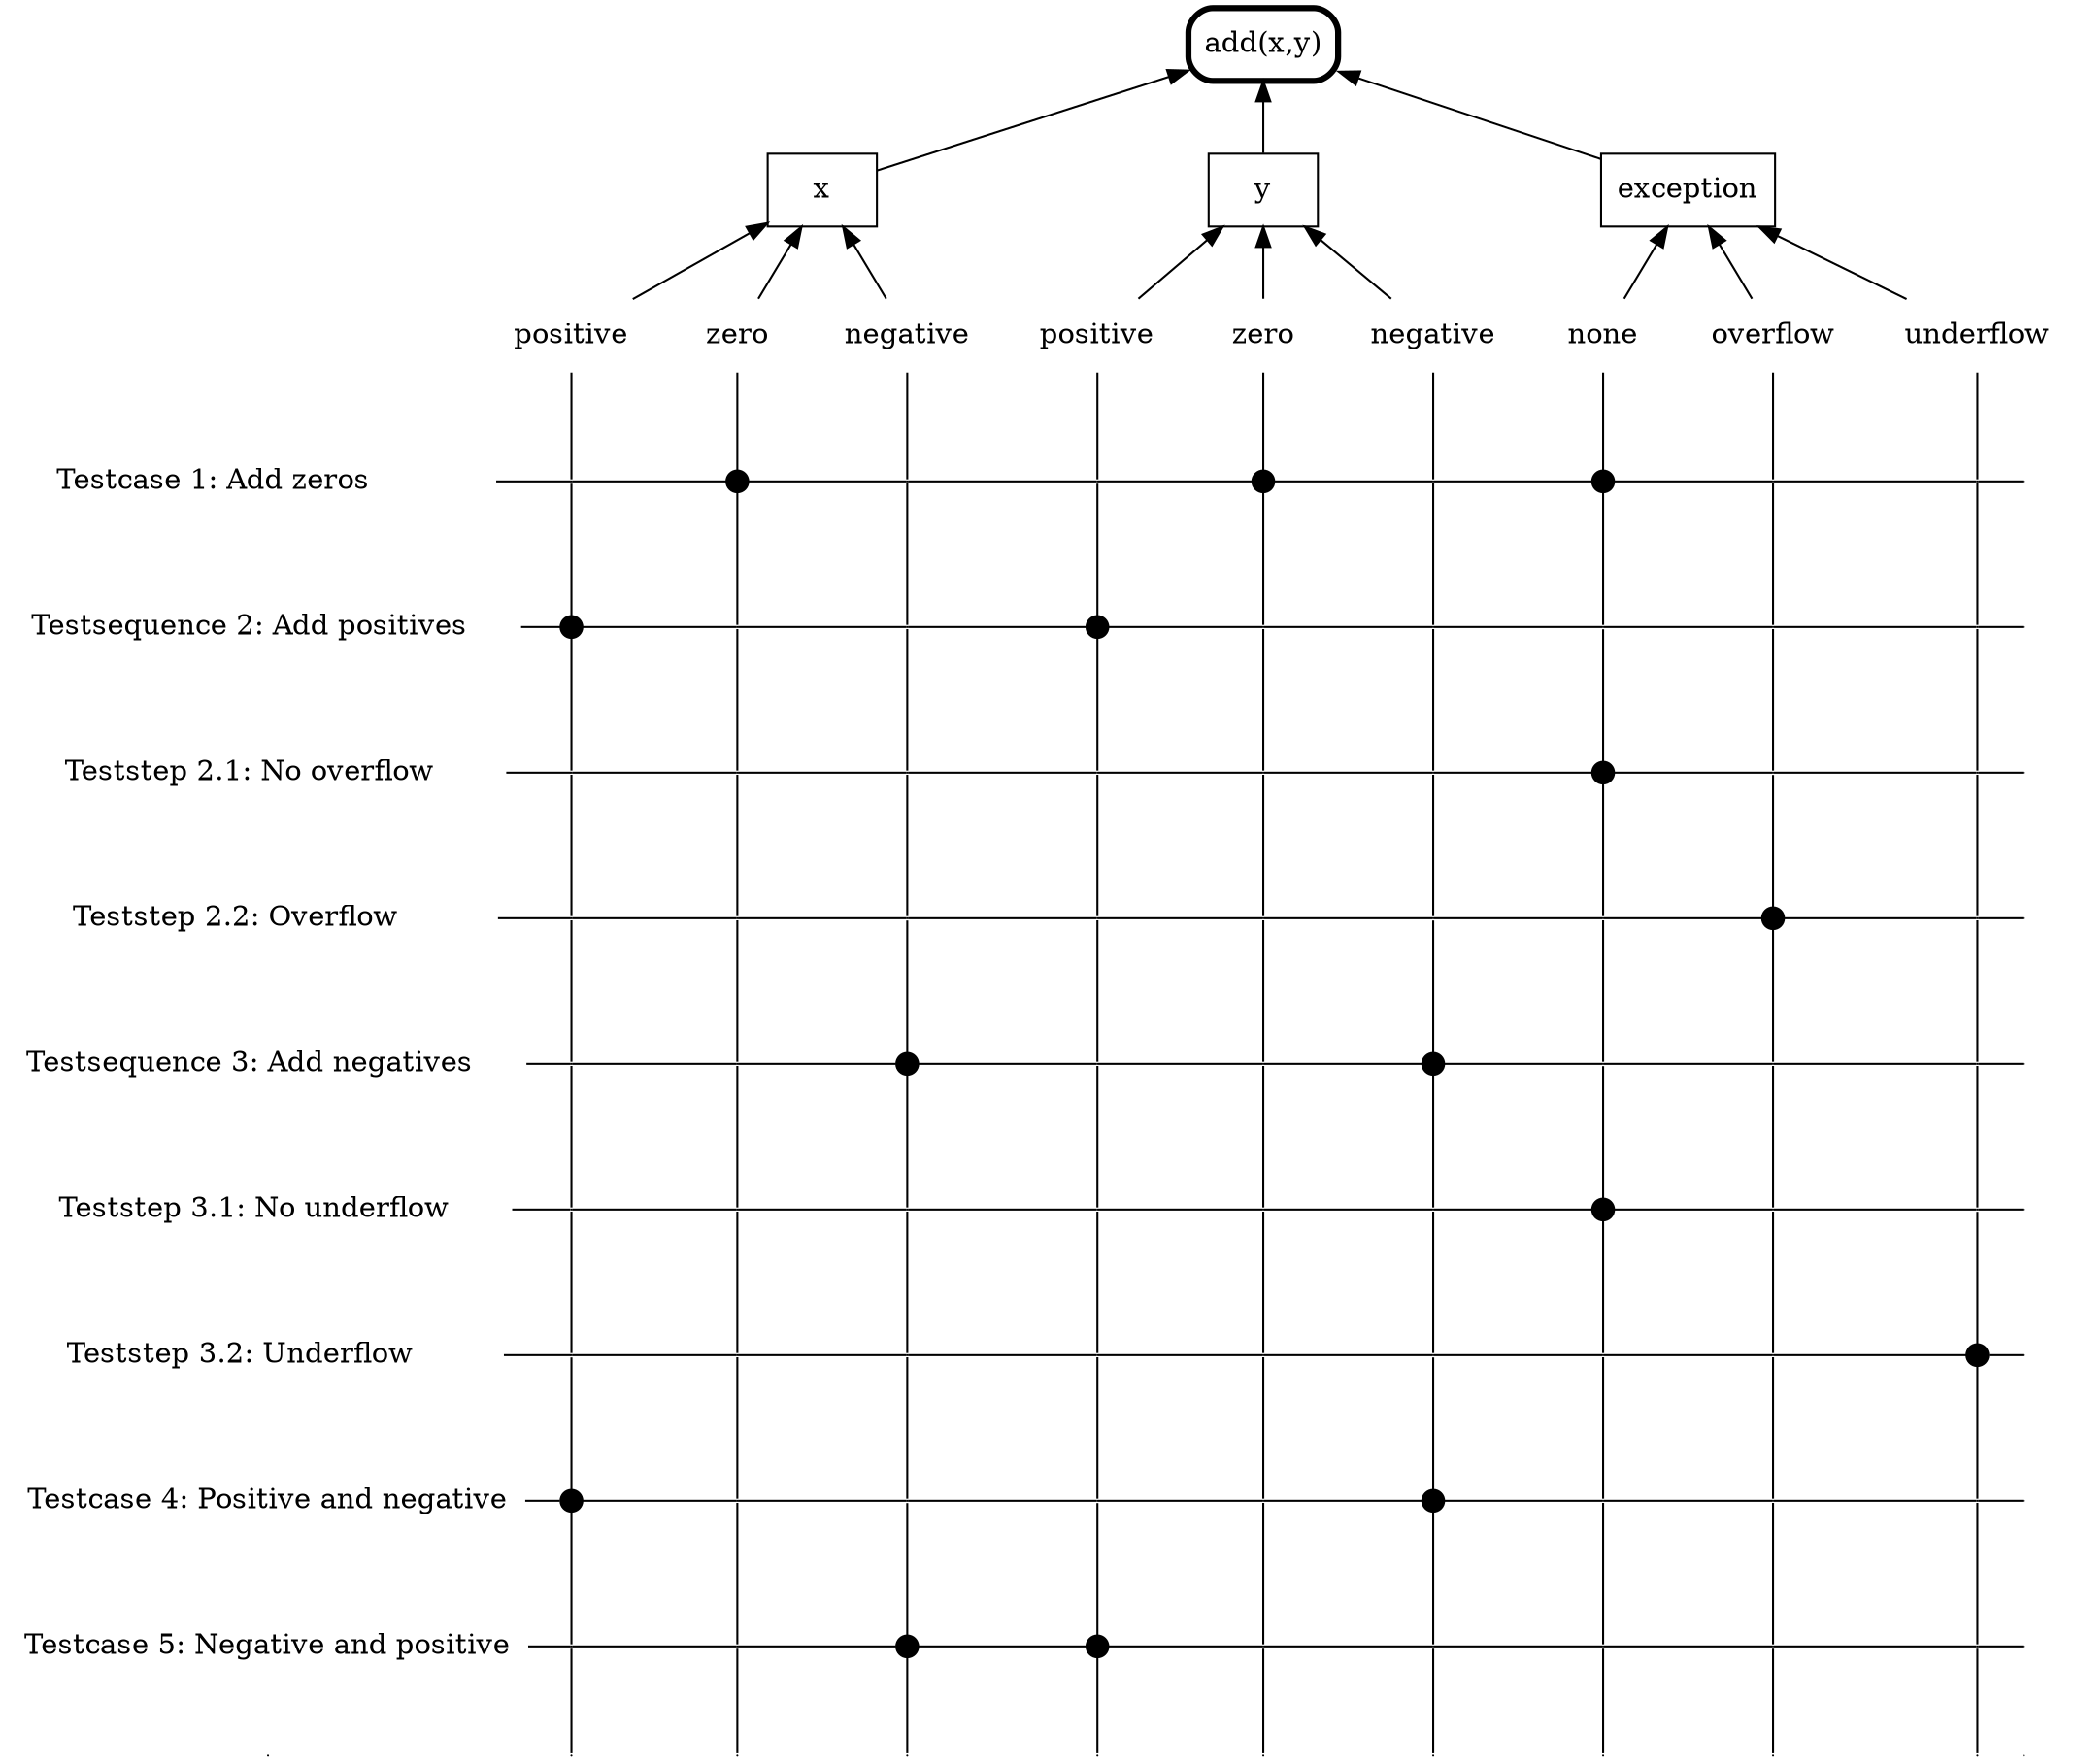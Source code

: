 digraph G 
{
rankdir=BT;
graph[ranksep=0.5];
node[shape=box, penwidth=3, style=rounded];
add [label="add(x,y)"];
node[shape=box, penwidth=1, style=""];
x -> add;
y -> add;
exception -> add;
{rank=same; x;y;}
node[shape=none];
{rank=same;
x_pos [label="positive", group=gx_pos];
x_zero[label="zero", group=gx_zero];
x_neg [label="negative", group=gx_neg];
}
{rank=same;
y_pos [label="positive", group=gy_pos];
y_zero[label="zero", group=gy_zero];
y_neg [label="negative", group=gy_neg];
}
x_pos -> x;
x_zero -> x;
x_neg -> x;
y_pos -> y;
y_zero -> y;
y_neg -> y;
{rank=same; none[group=gnone];overflow[group=goverflow];underflow[group=gunderflow];}
none -> exception ;
overflow -> exception ;
underflow -> exception ;
edge[dir=none];
node[labeljust="r"];
test1  [label="Testcase 1: Add zeros            ", group=tests];
test2  [label="Testsequence 2: Add positives    ", group=tests];
test2_1[label="  Teststep 2.1: No overflow      ", group=tests];
test2_2[label="  Teststep 2.2: Overflow         ", group=tests];
test3  [label="Testsequence 3: Add negatives    ", group=tests];
test3_1[label="  Teststep 3.1: No underflow     ", group=tests];
test3_2[label="  Teststep 3.2: Underflow        ", group=tests];
test4  [label="Testcase 4: Positive and negative", group=tests];
test5  [label="Testcase 5: Negative and positive", group=tests];
node[shape=point,style="filled",fixedsize=true,width=0.15,height=0.15];
test1_x_zero; test1_y_zero; test1_none;
test2_x_pos; test2_y_pos; 
test2_1_none;
test2_2_overflow;
test3_x_neg; test3_y_neg;
test3_1_none;
test3_2_underflow;
test4_x_pos; test4_y_neg;
test5_x_neg; test5_y_pos;
node[style="invisible,point",width=0,height=0, label=""];
edge[style=invisible];
test_end->test5->test4->test3_2->test3_1->test3->test2_2->test2_1->test2->test1;

test1_x_pos  [group=gx_pos]; test1_x_zero  [group=gx_zero];
test2_x_pos  [group=gx_pos]; test2_x_zero  [group=gx_zero];
test2_1_x_pos[group=gx_pos]; test2_1_x_zero[group=gx_zero];
test2_2_x_pos[group=gx_pos]; test2_2_x_zero[group=gx_zero];
test3_x_pos  [group=gx_pos]; test3_x_zero  [group=gx_zero];
test4_x_pos  [group=gx_pos]; test4_x_zero  [group=gx_zero];
test5_x_pos  [group=gx_pos]; test5_x_zero  [group=gx_zero];
test3_1_x_pos[group=gx_pos]; test3_1_x_zero[group=gx_zero];
test3_2_x_pos[group=gx_pos]; test3_2_x_zero[group=gx_zero];
testlow_x_pos[group=gx_pos]; testlow_x_zero[group=gx_zero];


test1_x_neg  [group=gx_neg]; test1_y_pos  [group=gy_pos]; test1_y_zero  [group=gy_zero]; test1_y_neg  [group=gy_neg]; test1_none  [group=gnone]; test1_overflow  [group=goverflow];test1_underflow  [group=gunderflow];test1_right  [group=gright];
test2_x_neg  [group=gx_neg]; test2_y_pos  [group=gy_pos]; test2_y_zero  [group=gy_zero]; test2_y_neg  [group=gy_neg]; test2_none  [group=gnone]; test2_overflow  [group=goverflow];test2_underflow  [group=gunderflow];test2_right  [group=gright];
test2_1_x_neg[group=gx_neg]; test2_1_y_pos[group=gy_pos]; test2_1_y_zero[group=gy_zero]; test2_1_y_neg[group=gy_neg]; test2_1_none[group=gnone]; test2_1_overflow[group=goverflow];test2_1_underflow[group=gunderflow];test2_1_right[group=gright];
test2_2_x_neg[group=gx_neg]; test2_2_y_pos[group=gy_pos]; test2_2_y_zero[group=gy_zero]; test2_2_y_neg[group=gy_neg]; test2_2_none[group=gnone]; test2_2_overflow[group=goverflow];test2_2_underflow[group=gunderflow];test2_2_right[group=gright];
test3_x_neg  [group=gx_neg]; test3_y_pos  [group=gy_pos]; test3_y_zero  [group=gy_zero]; test3_y_neg  [group=gy_neg]; test3_none  [group=gnone]; test3_overflow  [group=goverflow];test3_underflow  [group=gunderflow];test3_right  [group=gright];
test4_x_neg  [group=gx_neg]; test4_y_pos  [group=gy_pos]; test4_y_zero  [group=gy_zero]; test4_y_neg  [group=gy_neg]; test4_none  [group=gnone]; test4_overflow  [group=goverflow];test4_underflow  [group=gunderflow];test4_right  [group=gright];
test5_x_neg  [group=gx_neg]; test5_y_pos  [group=gy_pos]; test5_y_zero  [group=gy_zero]; test5_y_neg  [group=gy_neg]; test5_none  [group=gnone]; test5_overflow  [group=goverflow];test5_underflow  [group=gunderflow];test5_right  [group=gright];
test3_1_x_neg[group=gx_neg]; test3_1_y_pos[group=gy_pos]; test3_1_y_zero[group=gy_zero]; test3_1_y_neg[group=gy_neg]; test3_1_none[group=gnone]; test3_1_overflow[group=goverflow];test3_1_underflow[group=gunderflow];test3_1_right[group=gright];
test3_2_x_neg[group=gx_neg]; test3_2_y_pos[group=gy_pos]; test3_2_y_zero[group=gy_zero]; test3_2_y_neg[group=gy_neg]; test3_2_none[group=gnone]; test3_2_overflow[group=goverflow];test3_2_underflow[group=gunderflow];test3_2_right[group=gright];
testlow_x_neg[group=gx_neg]; testlow_y_pos[group=gy_pos]; testlow_y_zero[group=gy_zero]; testlow_y_neg[group=gy_neg]; testlow_none[group=gnone]; testlow_overflow[group=goverflow];testlow_underflow[group=gunderflow];testlow_right[group=gright];

edge[style=filled];
{rank=same; test1  ->test1_x_pos  ->test1_x_zero  ->test1_x_neg  ->test1_y_pos  ->test1_y_zero  ->test1_y_neg  ->test1_none  ->test1_overflow  ->test1_underflow  ->test1_right  ;}
{rank=same; test2  ->test2_x_pos  ->test2_x_zero  ->test2_x_neg  ->test2_y_pos  ->test2_y_zero  ->test2_y_neg  ->test2_none  ->test2_overflow  ->test2_underflow  ->test2_right  ;}
{rank=same; test2_1->test2_1_x_pos->test2_1_x_zero->test2_1_x_neg->test2_1_y_pos->test2_1_y_zero->test2_1_y_neg->test2_1_none->test2_1_overflow->test2_1_underflow->test2_1_right;}
{rank=same; test2_2->test2_2_x_pos->test2_2_x_zero->test2_2_x_neg->test2_2_y_pos->test2_2_y_zero->test2_2_y_neg->test2_2_none->test2_2_overflow->test2_2_underflow->test2_2_right;}
{rank=same; test3  ->test3_x_pos  ->test3_x_zero  ->test3_x_neg  ->test3_y_pos  ->test3_y_zero  ->test3_y_neg  ->test3_none  ->test3_overflow  ->test3_underflow  ->test3_right  ;}
{rank=same; test4  ->test4_x_pos  ->test4_x_zero  ->test4_x_neg  ->test4_y_pos  ->test4_y_zero  ->test4_y_neg  ->test4_none  ->test4_overflow  ->test4_underflow  ->test4_right  ;}
{rank=same; test5  ->test5_x_pos  ->test5_x_zero  ->test5_x_neg  ->test5_y_pos  ->test5_y_zero  ->test5_y_neg  ->test5_none  ->test5_overflow  ->test5_underflow  ->test5_right  ;}
{rank=same; test3_1->test3_1_x_pos->test3_1_x_zero->test3_1_x_neg->test3_1_y_pos->test3_1_y_zero->test3_1_y_neg->test3_1_none->test3_1_overflow->test3_1_underflow->test3_1_right;}
{rank=same; test3_2->test3_2_x_pos->test3_2_x_zero->test3_2_x_neg->test3_2_y_pos->test3_2_y_zero->test3_2_y_neg->test3_2_none->test3_2_overflow->test3_2_underflow->test3_2_right;}
edge[style=invisible];
{rank=same; testlow_x_pos->testlow_x_zero->testlow_x_neg->testlow_y_pos->testlow_y_zero->testlow_y_neg->testlow_none->testlow_overflow->testlow_underflow->testlow_right;}
edge[style=filled];
testlow_x_pos->test5_x_pos->test4_x_pos->test3_2_x_pos->test3_1_x_pos->test3_x_pos->test2_2_x_pos->test2_1_x_pos->test2_x_pos->test1_x_pos->x_pos;
testlow_x_zero->test5_x_zero->test4_x_zero->test3_2_x_zero->test3_1_x_zero->test3_x_zero->test2_2_x_zero->test2_1_x_zero->test2_x_zero->test1_x_zero->x_zero;
testlow_x_neg->test5_x_neg->test4_x_neg->test3_2_x_neg->test3_1_x_neg->test3_x_neg->test2_2_x_neg->test2_1_x_neg->test2_x_neg->test1_x_neg->x_neg;
testlow_y_pos->test5_y_pos->test4_y_pos->test3_2_y_pos->test3_1_y_pos->test3_y_pos->test2_2_y_pos->test2_1_y_pos->test2_y_pos->test1_y_pos->y_pos;
testlow_y_zero->test5_y_zero->test4_y_zero->test3_2_y_zero->test3_1_y_zero->test3_y_zero->test2_2_y_zero->test2_1_y_zero->test2_y_zero->test1_y_zero->y_zero;
testlow_y_neg->test5_y_neg->test4_y_neg->test3_2_y_neg->test3_1_y_neg->test3_y_neg->test2_2_y_neg->test2_1_y_neg->test2_y_neg->test1_y_neg->y_neg;
testlow_none->test5_none->test4_none->test3_2_none->test3_1_none->test3_none->test2_2_none->test2_1_none->test2_none->test1_none->none;
testlow_overflow->test5_overflow->test4_overflow->test3_2_overflow->test3_1_overflow->test3_overflow->test2_2_overflow->test2_1_overflow->test2_overflow->test1_overflow->overflow;
testlow_underflow->test5_underflow->test4_underflow->test3_2_underflow->test3_1_underflow->test3_underflow->test2_2_underflow->test2_1_underflow->test2_underflow->test1_underflow->underflow;
edge[style=invisible];
testlow_right->test5_right->test4_right->test3_2_right->test3_1_right->test3_right->test2_2_right->test2_1_right->test2_right->test1_right;
test5->test4->test3_2->test3_1->test3->test2_2->test2_1->test2->test1;
}